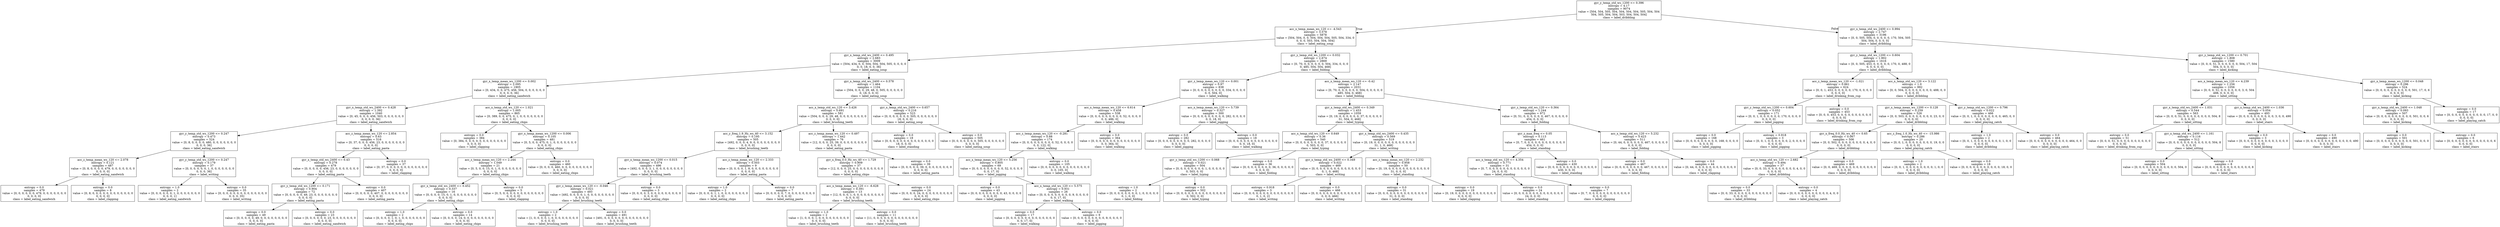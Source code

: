 digraph Tree {
node [shape=box] ;
0 [label="gyr_y_temp_std_ws_1200 <= 0.396\nentropy = 4.17\nsamples = 9074\nvalue = [504, 504, 505, 504, 504, 504, 504, 505, 504, 504\n504, 505, 504, 504, 503, 504, 504, 504]\nclass = label_dribbling"] ;
1 [label="acc_x_temp_mean_ws_120 <= -4.543\nentropy = 3.578\nsamples = 5878\nvalue = [504, 504, 0, 0, 504, 504, 504, 505, 504, 334, 0\n0, 0, 0, 503, 504, 504, 504]\nclass = label_eating_soup"] ;
0 -> 1 [labeldistance=2.5, labelangle=45, headlabel="True"] ;
2 [label="gyr_x_temp_std_ws_2400 <= 0.495\nentropy = 2.683\nsamples = 3009\nvalue = [504, 434, 0, 0, 504, 504, 504, 505, 0, 0, 0, 0\n0, 0, 18, 0, 0, 36]\nclass = label_eating_soup"] ;
1 -> 2 ;
3 [label="gyr_x_temp_mean_ws_1200 <= 0.002\nentropy = 2.095\nsamples = 1905\nvalue = [0, 434, 0, 0, 475, 456, 504, 0, 0, 0, 0, 0, 0\n0, 0, 0, 0, 36]\nclass = label_eating_sandwich"] ;
2 -> 3 ;
4 [label="gyr_x_temp_std_ws_2400 <= 0.428\nentropy = 1.392\nsamples = 1040\nvalue = [0, 45, 0, 0, 0, 456, 503, 0, 0, 0, 0, 0, 0\n0, 0, 0, 0, 36]\nclass = label_eating_sandwich"] ;
3 -> 4 ;
5 [label="gyr_y_temp_std_ws_1200 <= 0.247\nentropy = 0.473\nsamples = 524\nvalue = [0, 8, 0, 0, 0, 0, 480, 0, 0, 0, 0, 0, 0, 0\n0, 0, 0, 36]\nclass = label_eating_sandwich"] ;
4 -> 5 ;
6 [label="acc_z_temp_mean_ws_120 <= 2.078\nentropy = 0.121\nsamples = 487\nvalue = [0, 8, 0, 0, 0, 0, 479, 0, 0, 0, 0, 0, 0, 0\n0, 0, 0, 0]\nclass = label_eating_sandwich"] ;
5 -> 6 ;
7 [label="entropy = 0.0\nsamples = 479\nvalue = [0, 0, 0, 0, 0, 0, 479, 0, 0, 0, 0, 0, 0, 0\n0, 0, 0, 0]\nclass = label_eating_sandwich"] ;
6 -> 7 ;
8 [label="entropy = 0.0\nsamples = 8\nvalue = [0, 8, 0, 0, 0, 0, 0, 0, 0, 0, 0, 0, 0, 0\n0, 0, 0, 0]\nclass = label_clapping"] ;
6 -> 8 ;
9 [label="gyr_y_temp_std_ws_1200 <= 0.247\nentropy = 0.179\nsamples = 37\nvalue = [0, 0, 0, 0, 0, 0, 1, 0, 0, 0, 0, 0, 0, 0\n0, 0, 0, 36]\nclass = label_writing"] ;
5 -> 9 ;
10 [label="entropy = 1.0\nsamples = 2\nvalue = [0, 0, 0, 0, 0, 0, 1, 0, 0, 0, 0, 0, 0, 0\n0, 0, 0, 1]\nclass = label_eating_sandwich"] ;
9 -> 10 ;
11 [label="entropy = 0.0\nsamples = 35\nvalue = [0, 0, 0, 0, 0, 0, 0, 0, 0, 0, 0, 0, 0, 0\n0, 0, 0, 35]\nclass = label_writing"] ;
9 -> 11 ;
12 [label="acc_z_temp_mean_ws_120 <= 2.854\nentropy = 0.63\nsamples = 516\nvalue = [0, 37, 0, 0, 0, 456, 23, 0, 0, 0, 0, 0, 0, 0\n0, 0, 0, 0]\nclass = label_eating_pasta"] ;
4 -> 12 ;
13 [label="gyr_x_temp_std_ws_2400 <= 0.43\nentropy = 0.278\nsamples = 479\nvalue = [0, 0, 0, 0, 0, 456, 23, 0, 0, 0, 0, 0, 0, 0\n0, 0, 0, 0]\nclass = label_eating_pasta"] ;
12 -> 13 ;
14 [label="gyr_y_temp_std_ws_1200 <= 0.171\nentropy = 0.904\nsamples = 72\nvalue = [0, 0, 0, 0, 0, 49, 23, 0, 0, 0, 0, 0, 0, 0\n0, 0, 0, 0]\nclass = label_eating_pasta"] ;
13 -> 14 ;
15 [label="entropy = 0.0\nsamples = 49\nvalue = [0, 0, 0, 0, 0, 49, 0, 0, 0, 0, 0, 0, 0, 0\n0, 0, 0, 0]\nclass = label_eating_pasta"] ;
14 -> 15 ;
16 [label="entropy = 0.0\nsamples = 23\nvalue = [0, 0, 0, 0, 0, 0, 23, 0, 0, 0, 0, 0, 0, 0\n0, 0, 0, 0]\nclass = label_eating_sandwich"] ;
14 -> 16 ;
17 [label="entropy = 0.0\nsamples = 407\nvalue = [0, 0, 0, 0, 0, 407, 0, 0, 0, 0, 0, 0, 0, 0\n0, 0, 0, 0]\nclass = label_eating_pasta"] ;
13 -> 17 ;
18 [label="entropy = 0.0\nsamples = 37\nvalue = [0, 37, 0, 0, 0, 0, 0, 0, 0, 0, 0, 0, 0, 0\n0, 0, 0, 0]\nclass = label_clapping"] ;
12 -> 18 ;
19 [label="acc_x_temp_std_ws_120 <= 1.021\nentropy = 1.005\nsamples = 865\nvalue = [0, 389, 0, 0, 475, 0, 1, 0, 0, 0, 0, 0, 0, 0\n0, 0, 0, 0]\nclass = label_eating_chips"] ;
3 -> 19 ;
20 [label="entropy = 0.0\nsamples = 384\nvalue = [0, 384, 0, 0, 0, 0, 0, 0, 0, 0, 0, 0, 0, 0\n0, 0, 0, 0]\nclass = label_clapping"] ;
19 -> 20 ;
21 [label="gyr_x_temp_mean_ws_1200 <= 0.006\nentropy = 0.105\nsamples = 481\nvalue = [0, 5, 0, 0, 475, 0, 1, 0, 0, 0, 0, 0, 0, 0\n0, 0, 0, 0]\nclass = label_eating_chips"] ;
19 -> 21 ;
22 [label="acc_z_temp_mean_ws_120 <= 2.244\nentropy = 1.049\nsamples = 21\nvalue = [0, 5, 0, 0, 15, 0, 1, 0, 0, 0, 0, 0, 0, 0\n0, 0, 0, 0]\nclass = label_eating_chips"] ;
21 -> 22 ;
23 [label="gyr_x_temp_std_ws_2400 <= 0.452\nentropy = 0.337\nsamples = 16\nvalue = [0, 0, 0, 0, 15, 0, 1, 0, 0, 0, 0, 0, 0, 0\n0, 0, 0, 0]\nclass = label_eating_chips"] ;
22 -> 23 ;
24 [label="entropy = 1.0\nsamples = 2\nvalue = [0, 0, 0, 0, 1, 0, 1, 0, 0, 0, 0, 0, 0, 0\n0, 0, 0, 0]\nclass = label_eating_chips"] ;
23 -> 24 ;
25 [label="entropy = 0.0\nsamples = 14\nvalue = [0, 0, 0, 0, 14, 0, 0, 0, 0, 0, 0, 0, 0, 0\n0, 0, 0, 0]\nclass = label_eating_chips"] ;
23 -> 25 ;
26 [label="entropy = 0.0\nsamples = 5\nvalue = [0, 5, 0, 0, 0, 0, 0, 0, 0, 0, 0, 0, 0, 0\n0, 0, 0, 0]\nclass = label_clapping"] ;
22 -> 26 ;
27 [label="entropy = 0.0\nsamples = 460\nvalue = [0, 0, 0, 0, 460, 0, 0, 0, 0, 0, 0, 0, 0, 0\n0, 0, 0, 0]\nclass = label_eating_chips"] ;
21 -> 27 ;
28 [label="gyr_x_temp_std_ws_2400 <= 0.578\nentropy = 1.464\nsamples = 1104\nvalue = [504, 0, 0, 0, 29, 48, 0, 505, 0, 0, 0, 0, 0\n0, 18, 0, 0, 0]\nclass = label_eating_soup"] ;
2 -> 28 ;
29 [label="acc_x_temp_std_ws_120 <= 3.426\nentropy = 0.691\nsamples = 581\nvalue = [504, 0, 0, 0, 29, 48, 0, 0, 0, 0, 0, 0, 0, 0\n0, 0, 0, 0]\nclass = label_brushing_teeth"] ;
28 -> 29 ;
30 [label="acc_y_freq_1.9_Hz_ws_40 <= 3.152\nentropy = 0.195\nsamples = 505\nvalue = [492, 0, 0, 0, 4, 9, 0, 0, 0, 0, 0, 0, 0, 0\n0, 0, 0, 0]\nclass = label_brushing_teeth"] ;
29 -> 30 ;
31 [label="gyr_x_temp_mean_ws_1200 <= 0.015\nentropy = 0.074\nsamples = 496\nvalue = [492, 0, 0, 0, 3, 1, 0, 0, 0, 0, 0, 0, 0, 0\n0, 0, 0, 0]\nclass = label_brushing_teeth"] ;
30 -> 31 ;
32 [label="gyr_z_temp_mean_ws_120 <= -0.046\nentropy = 0.021\nsamples = 493\nvalue = [492, 0, 0, 0, 0, 1, 0, 0, 0, 0, 0, 0, 0, 0\n0, 0, 0, 0]\nclass = label_brushing_teeth"] ;
31 -> 32 ;
33 [label="entropy = 1.0\nsamples = 2\nvalue = [1, 0, 0, 0, 0, 1, 0, 0, 0, 0, 0, 0, 0, 0\n0, 0, 0, 0]\nclass = label_brushing_teeth"] ;
32 -> 33 ;
34 [label="entropy = 0.0\nsamples = 491\nvalue = [491, 0, 0, 0, 0, 0, 0, 0, 0, 0, 0, 0, 0, 0\n0, 0, 0, 0]\nclass = label_brushing_teeth"] ;
32 -> 34 ;
35 [label="entropy = 0.0\nsamples = 3\nvalue = [0, 0, 0, 0, 3, 0, 0, 0, 0, 0, 0, 0, 0, 0\n0, 0, 0, 0]\nclass = label_eating_chips"] ;
31 -> 35 ;
36 [label="acc_z_temp_mean_ws_120 <= 2.333\nentropy = 0.503\nsamples = 9\nvalue = [0, 0, 0, 0, 1, 8, 0, 0, 0, 0, 0, 0, 0, 0\n0, 0, 0, 0]\nclass = label_eating_pasta"] ;
30 -> 36 ;
37 [label="entropy = 1.0\nsamples = 2\nvalue = [0, 0, 0, 0, 1, 1, 0, 0, 0, 0, 0, 0, 0, 0\n0, 0, 0, 0]\nclass = label_eating_chips"] ;
36 -> 37 ;
38 [label="entropy = 0.0\nsamples = 7\nvalue = [0, 0, 0, 0, 0, 7, 0, 0, 0, 0, 0, 0, 0, 0\n0, 0, 0, 0]\nclass = label_eating_pasta"] ;
36 -> 38 ;
39 [label="acc_z_temp_mean_ws_120 <= 0.497\nentropy = 1.442\nsamples = 76\nvalue = [12, 0, 0, 0, 25, 39, 0, 0, 0, 0, 0, 0, 0, 0\n0, 0, 0, 0]\nclass = label_eating_pasta"] ;
29 -> 39 ;
40 [label="gyr_x_freq_0.0_Hz_ws_40 <= 1.729\nentropy = 0.909\nsamples = 37\nvalue = [12, 0, 0, 0, 25, 0, 0, 0, 0, 0, 0, 0, 0, 0\n0, 0, 0, 0]\nclass = label_eating_chips"] ;
39 -> 40 ;
41 [label="acc_x_temp_mean_ws_120 <= -6.628\nentropy = 0.391\nsamples = 13\nvalue = [12, 0, 0, 0, 1, 0, 0, 0, 0, 0, 0, 0, 0, 0\n0, 0, 0, 0]\nclass = label_brushing_teeth"] ;
40 -> 41 ;
42 [label="entropy = 1.0\nsamples = 2\nvalue = [1, 0, 0, 0, 1, 0, 0, 0, 0, 0, 0, 0, 0, 0\n0, 0, 0, 0]\nclass = label_brushing_teeth"] ;
41 -> 42 ;
43 [label="entropy = 0.0\nsamples = 11\nvalue = [11, 0, 0, 0, 0, 0, 0, 0, 0, 0, 0, 0, 0, 0\n0, 0, 0, 0]\nclass = label_brushing_teeth"] ;
41 -> 43 ;
44 [label="entropy = 0.0\nsamples = 24\nvalue = [0, 0, 0, 0, 24, 0, 0, 0, 0, 0, 0, 0, 0, 0\n0, 0, 0, 0]\nclass = label_eating_chips"] ;
40 -> 44 ;
45 [label="entropy = 0.0\nsamples = 39\nvalue = [0, 0, 0, 0, 0, 39, 0, 0, 0, 0, 0, 0, 0, 0\n0, 0, 0, 0]\nclass = label_eating_pasta"] ;
39 -> 45 ;
46 [label="gyr_x_temp_std_ws_2400 <= 0.657\nentropy = 0.216\nsamples = 523\nvalue = [0, 0, 0, 0, 0, 0, 0, 505, 0, 0, 0, 0, 0, 0\n18, 0, 0, 0]\nclass = label_eating_soup"] ;
28 -> 46 ;
47 [label="entropy = 0.0\nsamples = 18\nvalue = [0, 0, 0, 0, 0, 0, 0, 0, 0, 0, 0, 0, 0, 0\n18, 0, 0, 0]\nclass = label_standing"] ;
46 -> 47 ;
48 [label="entropy = 0.0\nsamples = 505\nvalue = [0, 0, 0, 0, 0, 0, 0, 505, 0, 0, 0, 0, 0, 0\n0, 0, 0, 0]\nclass = label_eating_soup"] ;
46 -> 48 ;
49 [label="gyr_y_temp_std_ws_1200 <= 0.032\nentropy = 2.674\nsamples = 2869\nvalue = [0, 70, 0, 0, 0, 0, 0, 0, 504, 334, 0, 0, 0\n0, 485, 504, 504, 468]\nclass = label_folding"] ;
1 -> 49 ;
50 [label="gyr_z_temp_mean_ws_120 <= 0.001\nentropy = 0.97\nsamples = 838\nvalue = [0, 0, 0, 0, 0, 0, 0, 0, 0, 334, 0, 0, 0, 0\n0, 0, 504, 0]\nclass = label_walking"] ;
49 -> 50 ;
51 [label="acc_x_temp_mean_ws_120 <= 6.614\nentropy = 0.458\nsamples = 538\nvalue = [0, 0, 0, 0, 0, 0, 0, 0, 0, 52, 0, 0, 0, 0\n0, 0, 486, 0]\nclass = label_walking"] ;
50 -> 51 ;
52 [label="acc_z_temp_mean_ws_120 <= -0.281\nentropy = 0.88\nsamples = 174\nvalue = [0, 0, 0, 0, 0, 0, 0, 0, 0, 52, 0, 0, 0, 0\n0, 0, 122, 0]\nclass = label_walking"] ;
51 -> 52 ;
53 [label="acc_x_temp_mean_ws_120 <= 5.256\nentropy = 0.805\nsamples = 69\nvalue = [0, 0, 0, 0, 0, 0, 0, 0, 0, 52, 0, 0, 0, 0\n0, 0, 17, 0]\nclass = label_jogging"] ;
52 -> 53 ;
54 [label="entropy = 0.0\nsamples = 43\nvalue = [0, 0, 0, 0, 0, 0, 0, 0, 0, 43, 0, 0, 0, 0\n0, 0, 0, 0]\nclass = label_jogging"] ;
53 -> 54 ;
55 [label="acc_x_temp_std_ws_120 <= 5.575\nentropy = 0.931\nsamples = 26\nvalue = [0, 0, 0, 0, 0, 0, 0, 0, 0, 9, 0, 0, 0, 0\n0, 0, 17, 0]\nclass = label_walking"] ;
53 -> 55 ;
56 [label="entropy = 0.0\nsamples = 17\nvalue = [0, 0, 0, 0, 0, 0, 0, 0, 0, 0, 0, 0, 0, 0\n0, 0, 17, 0]\nclass = label_walking"] ;
55 -> 56 ;
57 [label="entropy = 0.0\nsamples = 9\nvalue = [0, 0, 0, 0, 0, 0, 0, 0, 0, 9, 0, 0, 0, 0\n0, 0, 0, 0]\nclass = label_jogging"] ;
55 -> 57 ;
58 [label="entropy = 0.0\nsamples = 105\nvalue = [0, 0, 0, 0, 0, 0, 0, 0, 0, 0, 0, 0, 0, 0\n0, 0, 105, 0]\nclass = label_walking"] ;
52 -> 58 ;
59 [label="entropy = 0.0\nsamples = 364\nvalue = [0, 0, 0, 0, 0, 0, 0, 0, 0, 0, 0, 0, 0, 0\n0, 0, 364, 0]\nclass = label_walking"] ;
51 -> 59 ;
60 [label="acc_x_temp_mean_ws_120 <= 5.739\nentropy = 0.327\nsamples = 300\nvalue = [0, 0, 0, 0, 0, 0, 0, 0, 0, 282, 0, 0, 0, 0\n0, 0, 18, 0]\nclass = label_jogging"] ;
50 -> 60 ;
61 [label="entropy = 0.0\nsamples = 282\nvalue = [0, 0, 0, 0, 0, 0, 0, 0, 0, 282, 0, 0, 0, 0\n0, 0, 0, 0]\nclass = label_jogging"] ;
60 -> 61 ;
62 [label="entropy = 0.0\nsamples = 18\nvalue = [0, 0, 0, 0, 0, 0, 0, 0, 0, 0, 0, 0, 0, 0\n0, 0, 18, 0]\nclass = label_walking"] ;
60 -> 62 ;
63 [label="acc_x_temp_mean_ws_120 <= -0.42\nentropy = 2.147\nsamples = 2031\nvalue = [0, 70, 0, 0, 0, 0, 0, 0, 504, 0, 0, 0, 0, 0\n485, 504, 0, 468]\nclass = label_folding"] ;
49 -> 63 ;
64 [label="gyr_x_temp_std_ws_2400 <= 0.349\nentropy = 1.453\nsamples = 1059\nvalue = [0, 19, 0, 0, 0, 0, 0, 0, 37, 0, 0, 0, 0, 0\n31, 504, 0, 468]\nclass = label_typing"] ;
63 -> 64 ;
65 [label="acc_x_temp_std_ws_120 <= 0.649\nentropy = 0.36\nsamples = 540\nvalue = [0, 0, 0, 0, 0, 0, 0, 0, 37, 0, 0, 0, 0, 0\n0, 503, 0, 0]\nclass = label_typing"] ;
64 -> 65 ;
66 [label="gyr_y_temp_std_ws_1200 <= 0.068\nentropy = 0.021\nsamples = 504\nvalue = [0, 0, 0, 0, 0, 0, 0, 0, 1, 0, 0, 0, 0, 0\n0, 503, 0, 0]\nclass = label_typing"] ;
65 -> 66 ;
67 [label="entropy = 1.0\nsamples = 2\nvalue = [0, 0, 0, 0, 0, 0, 0, 0, 1, 0, 0, 0, 0, 0\n0, 1, 0, 0]\nclass = label_folding"] ;
66 -> 67 ;
68 [label="entropy = 0.0\nsamples = 502\nvalue = [0, 0, 0, 0, 0, 0, 0, 0, 0, 0, 0, 0, 0, 0\n0, 502, 0, 0]\nclass = label_typing"] ;
66 -> 68 ;
69 [label="entropy = 0.0\nsamples = 36\nvalue = [0, 0, 0, 0, 0, 0, 0, 0, 36, 0, 0, 0, 0, 0\n0, 0, 0, 0]\nclass = label_folding"] ;
65 -> 69 ;
70 [label="gyr_x_temp_std_ws_2400 <= 0.435\nentropy = 0.569\nsamples = 519\nvalue = [0, 19, 0, 0, 0, 0, 0, 0, 0, 0, 0, 0, 0, 0\n31, 1, 0, 468]\nclass = label_writing"] ;
64 -> 70 ;
71 [label="gyr_x_temp_std_ws_2400 <= 0.349\nentropy = 0.022\nsamples = 469\nvalue = [0, 0, 0, 0, 0, 0, 0, 0, 0, 0, 0, 0, 0, 0\n0, 1, 0, 468]\nclass = label_writing"] ;
70 -> 71 ;
72 [label="entropy = 0.918\nsamples = 3\nvalue = [0, 0, 0, 0, 0, 0, 0, 0, 0, 0, 0, 0, 0, 0\n0, 1, 0, 2]\nclass = label_writing"] ;
71 -> 72 ;
73 [label="entropy = 0.0\nsamples = 466\nvalue = [0, 0, 0, 0, 0, 0, 0, 0, 0, 0, 0, 0, 0, 0\n0, 0, 0, 466]\nclass = label_writing"] ;
71 -> 73 ;
74 [label="acc_z_temp_mean_ws_120 <= 2.232\nentropy = 0.958\nsamples = 50\nvalue = [0, 19, 0, 0, 0, 0, 0, 0, 0, 0, 0, 0, 0, 0\n31, 0, 0, 0]\nclass = label_standing"] ;
70 -> 74 ;
75 [label="entropy = 0.0\nsamples = 31\nvalue = [0, 0, 0, 0, 0, 0, 0, 0, 0, 0, 0, 0, 0, 0\n31, 0, 0, 0]\nclass = label_standing"] ;
74 -> 75 ;
76 [label="entropy = 0.0\nsamples = 19\nvalue = [0, 19, 0, 0, 0, 0, 0, 0, 0, 0, 0, 0, 0, 0\n0, 0, 0, 0]\nclass = label_clapping"] ;
74 -> 76 ;
77 [label="gyr_z_temp_std_ws_120 <= 0.364\nentropy = 1.244\nsamples = 972\nvalue = [0, 51, 0, 0, 0, 0, 0, 0, 467, 0, 0, 0, 0, 0\n454, 0, 0, 0]\nclass = label_folding"] ;
63 -> 77 ;
78 [label="gyr_z_max_freq <= 0.05\nentropy = 0.113\nsamples = 461\nvalue = [0, 7, 0, 0, 0, 0, 0, 0, 0, 0, 0, 0, 0, 0\n454, 0, 0, 0]\nclass = label_standing"] ;
77 -> 78 ;
79 [label="acc_x_temp_std_ws_120 <= 4.354\nentropy = 0.771\nsamples = 31\nvalue = [0, 7, 0, 0, 0, 0, 0, 0, 0, 0, 0, 0, 0, 0\n24, 0, 0, 0]\nclass = label_standing"] ;
78 -> 79 ;
80 [label="entropy = 0.0\nsamples = 24\nvalue = [0, 0, 0, 0, 0, 0, 0, 0, 0, 0, 0, 0, 0, 0\n24, 0, 0, 0]\nclass = label_standing"] ;
79 -> 80 ;
81 [label="entropy = 0.0\nsamples = 7\nvalue = [0, 7, 0, 0, 0, 0, 0, 0, 0, 0, 0, 0, 0, 0\n0, 0, 0, 0]\nclass = label_clapping"] ;
79 -> 81 ;
82 [label="entropy = 0.0\nsamples = 430\nvalue = [0, 0, 0, 0, 0, 0, 0, 0, 0, 0, 0, 0, 0, 0\n430, 0, 0, 0]\nclass = label_standing"] ;
78 -> 82 ;
83 [label="acc_x_temp_std_ws_120 <= 5.232\nentropy = 0.423\nsamples = 511\nvalue = [0, 44, 0, 0, 0, 0, 0, 0, 467, 0, 0, 0, 0, 0\n0, 0, 0, 0]\nclass = label_folding"] ;
77 -> 83 ;
84 [label="entropy = 0.0\nsamples = 467\nvalue = [0, 0, 0, 0, 0, 0, 0, 0, 467, 0, 0, 0, 0, 0\n0, 0, 0, 0]\nclass = label_folding"] ;
83 -> 84 ;
85 [label="entropy = 0.0\nsamples = 44\nvalue = [0, 44, 0, 0, 0, 0, 0, 0, 0, 0, 0, 0, 0, 0\n0, 0, 0, 0]\nclass = label_clapping"] ;
83 -> 85 ;
86 [label="gyr_x_temp_std_ws_2400 <= 0.994\nentropy = 2.747\nsamples = 3196\nvalue = [0, 0, 505, 504, 0, 0, 0, 0, 0, 170, 504, 505\n504, 504, 0, 0, 0, 0]\nclass = label_dribbling"] ;
0 -> 86 [labeldistance=2.5, labelangle=-45, headlabel="False"] ;
87 [label="gyr_y_temp_std_ws_1200 <= 0.604\nentropy = 1.902\nsamples = 1616\nvalue = [0, 0, 505, 453, 0, 0, 0, 0, 0, 170, 0, 488, 0\n0, 0, 0, 0, 0]\nclass = label_dribbling"] ;
86 -> 87 ;
88 [label="acc_z_temp_mean_ws_120 <= -1.021\nentropy = 0.861\nsamples = 624\nvalue = [0, 0, 1, 453, 0, 0, 0, 0, 0, 170, 0, 0, 0, 0\n0, 0, 0, 0]\nclass = label_drinking_from_cup"] ;
87 -> 88 ;
89 [label="gyr_y_temp_std_ws_1200 <= 0.604\nentropy = 0.052\nsamples = 171\nvalue = [0, 0, 1, 0, 0, 0, 0, 0, 0, 170, 0, 0, 0, 0\n0, 0, 0, 0]\nclass = label_jogging"] ;
88 -> 89 ;
90 [label="entropy = 0.0\nsamples = 168\nvalue = [0, 0, 0, 0, 0, 0, 0, 0, 0, 168, 0, 0, 0, 0\n0, 0, 0, 0]\nclass = label_jogging"] ;
89 -> 90 ;
91 [label="entropy = 0.918\nsamples = 3\nvalue = [0, 0, 1, 0, 0, 0, 0, 0, 0, 2, 0, 0, 0, 0\n0, 0, 0, 0]\nclass = label_jogging"] ;
89 -> 91 ;
92 [label="entropy = 0.0\nsamples = 453\nvalue = [0, 0, 0, 453, 0, 0, 0, 0, 0, 0, 0, 0, 0, 0\n0, 0, 0, 0]\nclass = label_drinking_from_cup"] ;
88 -> 92 ;
93 [label="acc_x_temp_std_ws_120 <= 3.122\nentropy = 1.0\nsamples = 992\nvalue = [0, 0, 504, 0, 0, 0, 0, 0, 0, 0, 0, 488, 0, 0\n0, 0, 0, 0]\nclass = label_dribbling"] ;
87 -> 93 ;
94 [label="gyr_x_temp_mean_ws_1200 <= 0.128\nentropy = 0.259\nsamples = 526\nvalue = [0, 0, 503, 0, 0, 0, 0, 0, 0, 0, 0, 23, 0, 0\n0, 0, 0, 0]\nclass = label_dribbling"] ;
93 -> 94 ;
95 [label="gyr_x_freq_0.0_Hz_ws_40 <= 0.65\nentropy = 0.067\nsamples = 506\nvalue = [0, 0, 502, 0, 0, 0, 0, 0, 0, 0, 0, 4, 0, 0\n0, 0, 0, 0]\nclass = label_dribbling"] ;
94 -> 95 ;
96 [label="acc_x_temp_std_ws_120 <= 2.682\nentropy = 0.494\nsamples = 37\nvalue = [0, 0, 33, 0, 0, 0, 0, 0, 0, 0, 0, 4, 0, 0\n0, 0, 0, 0]\nclass = label_dribbling"] ;
95 -> 96 ;
97 [label="entropy = 0.0\nsamples = 33\nvalue = [0, 0, 33, 0, 0, 0, 0, 0, 0, 0, 0, 0, 0, 0\n0, 0, 0, 0]\nclass = label_dribbling"] ;
96 -> 97 ;
98 [label="entropy = 0.0\nsamples = 4\nvalue = [0, 0, 0, 0, 0, 0, 0, 0, 0, 0, 0, 4, 0, 0\n0, 0, 0, 0]\nclass = label_playing_catch"] ;
96 -> 98 ;
99 [label="entropy = 0.0\nsamples = 469\nvalue = [0, 0, 469, 0, 0, 0, 0, 0, 0, 0, 0, 0, 0, 0\n0, 0, 0, 0]\nclass = label_dribbling"] ;
95 -> 99 ;
100 [label="acc_z_freq_1.0_Hz_ws_40 <= -15.986\nentropy = 0.286\nsamples = 20\nvalue = [0, 0, 1, 0, 0, 0, 0, 0, 0, 0, 0, 19, 0, 0\n0, 0, 0, 0]\nclass = label_playing_catch"] ;
94 -> 100 ;
101 [label="entropy = 1.0\nsamples = 2\nvalue = [0, 0, 1, 0, 0, 0, 0, 0, 0, 0, 0, 1, 0, 0\n0, 0, 0, 0]\nclass = label_dribbling"] ;
100 -> 101 ;
102 [label="entropy = 0.0\nsamples = 18\nvalue = [0, 0, 0, 0, 0, 0, 0, 0, 0, 0, 0, 18, 0, 0\n0, 0, 0, 0]\nclass = label_playing_catch"] ;
100 -> 102 ;
103 [label="gyr_y_temp_std_ws_1200 <= 0.796\nentropy = 0.022\nsamples = 466\nvalue = [0, 0, 1, 0, 0, 0, 0, 0, 0, 0, 0, 465, 0, 0\n0, 0, 0, 0]\nclass = label_playing_catch"] ;
93 -> 103 ;
104 [label="entropy = 1.0\nsamples = 2\nvalue = [0, 0, 1, 0, 0, 0, 0, 0, 0, 0, 0, 1, 0, 0\n0, 0, 0, 0]\nclass = label_dribbling"] ;
103 -> 104 ;
105 [label="entropy = 0.0\nsamples = 464\nvalue = [0, 0, 0, 0, 0, 0, 0, 0, 0, 0, 0, 464, 0, 0\n0, 0, 0, 0]\nclass = label_playing_catch"] ;
103 -> 105 ;
106 [label="gyr_y_temp_std_ws_1200 <= 0.701\nentropy = 1.808\nsamples = 1580\nvalue = [0, 0, 0, 51, 0, 0, 0, 0, 0, 0, 504, 17, 504\n504, 0, 0, 0, 0]\nclass = label_kicking"] ;
86 -> 106 ;
107 [label="acc_x_temp_mean_ws_120 <= 4.239\nentropy = 1.256\nsamples = 1056\nvalue = [0, 0, 0, 51, 0, 0, 0, 0, 0, 0, 3, 0, 504\n498, 0, 0, 0, 0]\nclass = label_sitting"] ;
106 -> 107 ;
108 [label="gyr_x_temp_std_ws_2400 <= 1.031\nentropy = 0.544\nsamples = 563\nvalue = [0, 0, 0, 51, 0, 0, 0, 0, 0, 0, 0, 0, 504, 8\n0, 0, 0, 0]\nclass = label_sitting"] ;
107 -> 108 ;
109 [label="entropy = 0.0\nsamples = 51\nvalue = [0, 0, 0, 51, 0, 0, 0, 0, 0, 0, 0, 0, 0, 0\n0, 0, 0, 0]\nclass = label_drinking_from_cup"] ;
108 -> 109 ;
110 [label="gyr_x_temp_std_ws_2400 <= 1.161\nentropy = 0.116\nsamples = 512\nvalue = [0, 0, 0, 0, 0, 0, 0, 0, 0, 0, 0, 0, 504, 8\n0, 0, 0, 0]\nclass = label_sitting"] ;
108 -> 110 ;
111 [label="entropy = 0.0\nsamples = 504\nvalue = [0, 0, 0, 0, 0, 0, 0, 0, 0, 0, 0, 0, 504, 0\n0, 0, 0, 0]\nclass = label_sitting"] ;
110 -> 111 ;
112 [label="entropy = 0.0\nsamples = 8\nvalue = [0, 0, 0, 0, 0, 0, 0, 0, 0, 0, 0, 0, 0, 8\n0, 0, 0, 0]\nclass = label_stairs"] ;
110 -> 112 ;
113 [label="gyr_x_temp_std_ws_2400 <= 1.036\nentropy = 0.054\nsamples = 493\nvalue = [0, 0, 0, 0, 0, 0, 0, 0, 0, 0, 3, 0, 0, 490\n0, 0, 0, 0]\nclass = label_stairs"] ;
107 -> 113 ;
114 [label="entropy = 0.0\nsamples = 3\nvalue = [0, 0, 0, 0, 0, 0, 0, 0, 0, 0, 3, 0, 0, 0\n0, 0, 0, 0]\nclass = label_kicking"] ;
113 -> 114 ;
115 [label="entropy = 0.0\nsamples = 490\nvalue = [0, 0, 0, 0, 0, 0, 0, 0, 0, 0, 0, 0, 0, 490\n0, 0, 0, 0]\nclass = label_stairs"] ;
113 -> 115 ;
116 [label="gyr_x_temp_mean_ws_1200 <= 0.048\nentropy = 0.296\nsamples = 524\nvalue = [0, 0, 0, 0, 0, 0, 0, 0, 0, 0, 501, 17, 0, 6\n0, 0, 0, 0]\nclass = label_kicking"] ;
106 -> 116 ;
117 [label="gyr_x_temp_std_ws_2400 <= 1.048\nentropy = 0.093\nsamples = 507\nvalue = [0, 0, 0, 0, 0, 0, 0, 0, 0, 0, 501, 0, 0, 6\n0, 0, 0, 0]\nclass = label_kicking"] ;
116 -> 117 ;
118 [label="entropy = 0.0\nsamples = 501\nvalue = [0, 0, 0, 0, 0, 0, 0, 0, 0, 0, 501, 0, 0, 0\n0, 0, 0, 0]\nclass = label_kicking"] ;
117 -> 118 ;
119 [label="entropy = 0.0\nsamples = 6\nvalue = [0, 0, 0, 0, 0, 0, 0, 0, 0, 0, 0, 0, 0, 6\n0, 0, 0, 0]\nclass = label_stairs"] ;
117 -> 119 ;
120 [label="entropy = 0.0\nsamples = 17\nvalue = [0, 0, 0, 0, 0, 0, 0, 0, 0, 0, 0, 17, 0, 0\n0, 0, 0, 0]\nclass = label_playing_catch"] ;
116 -> 120 ;
}